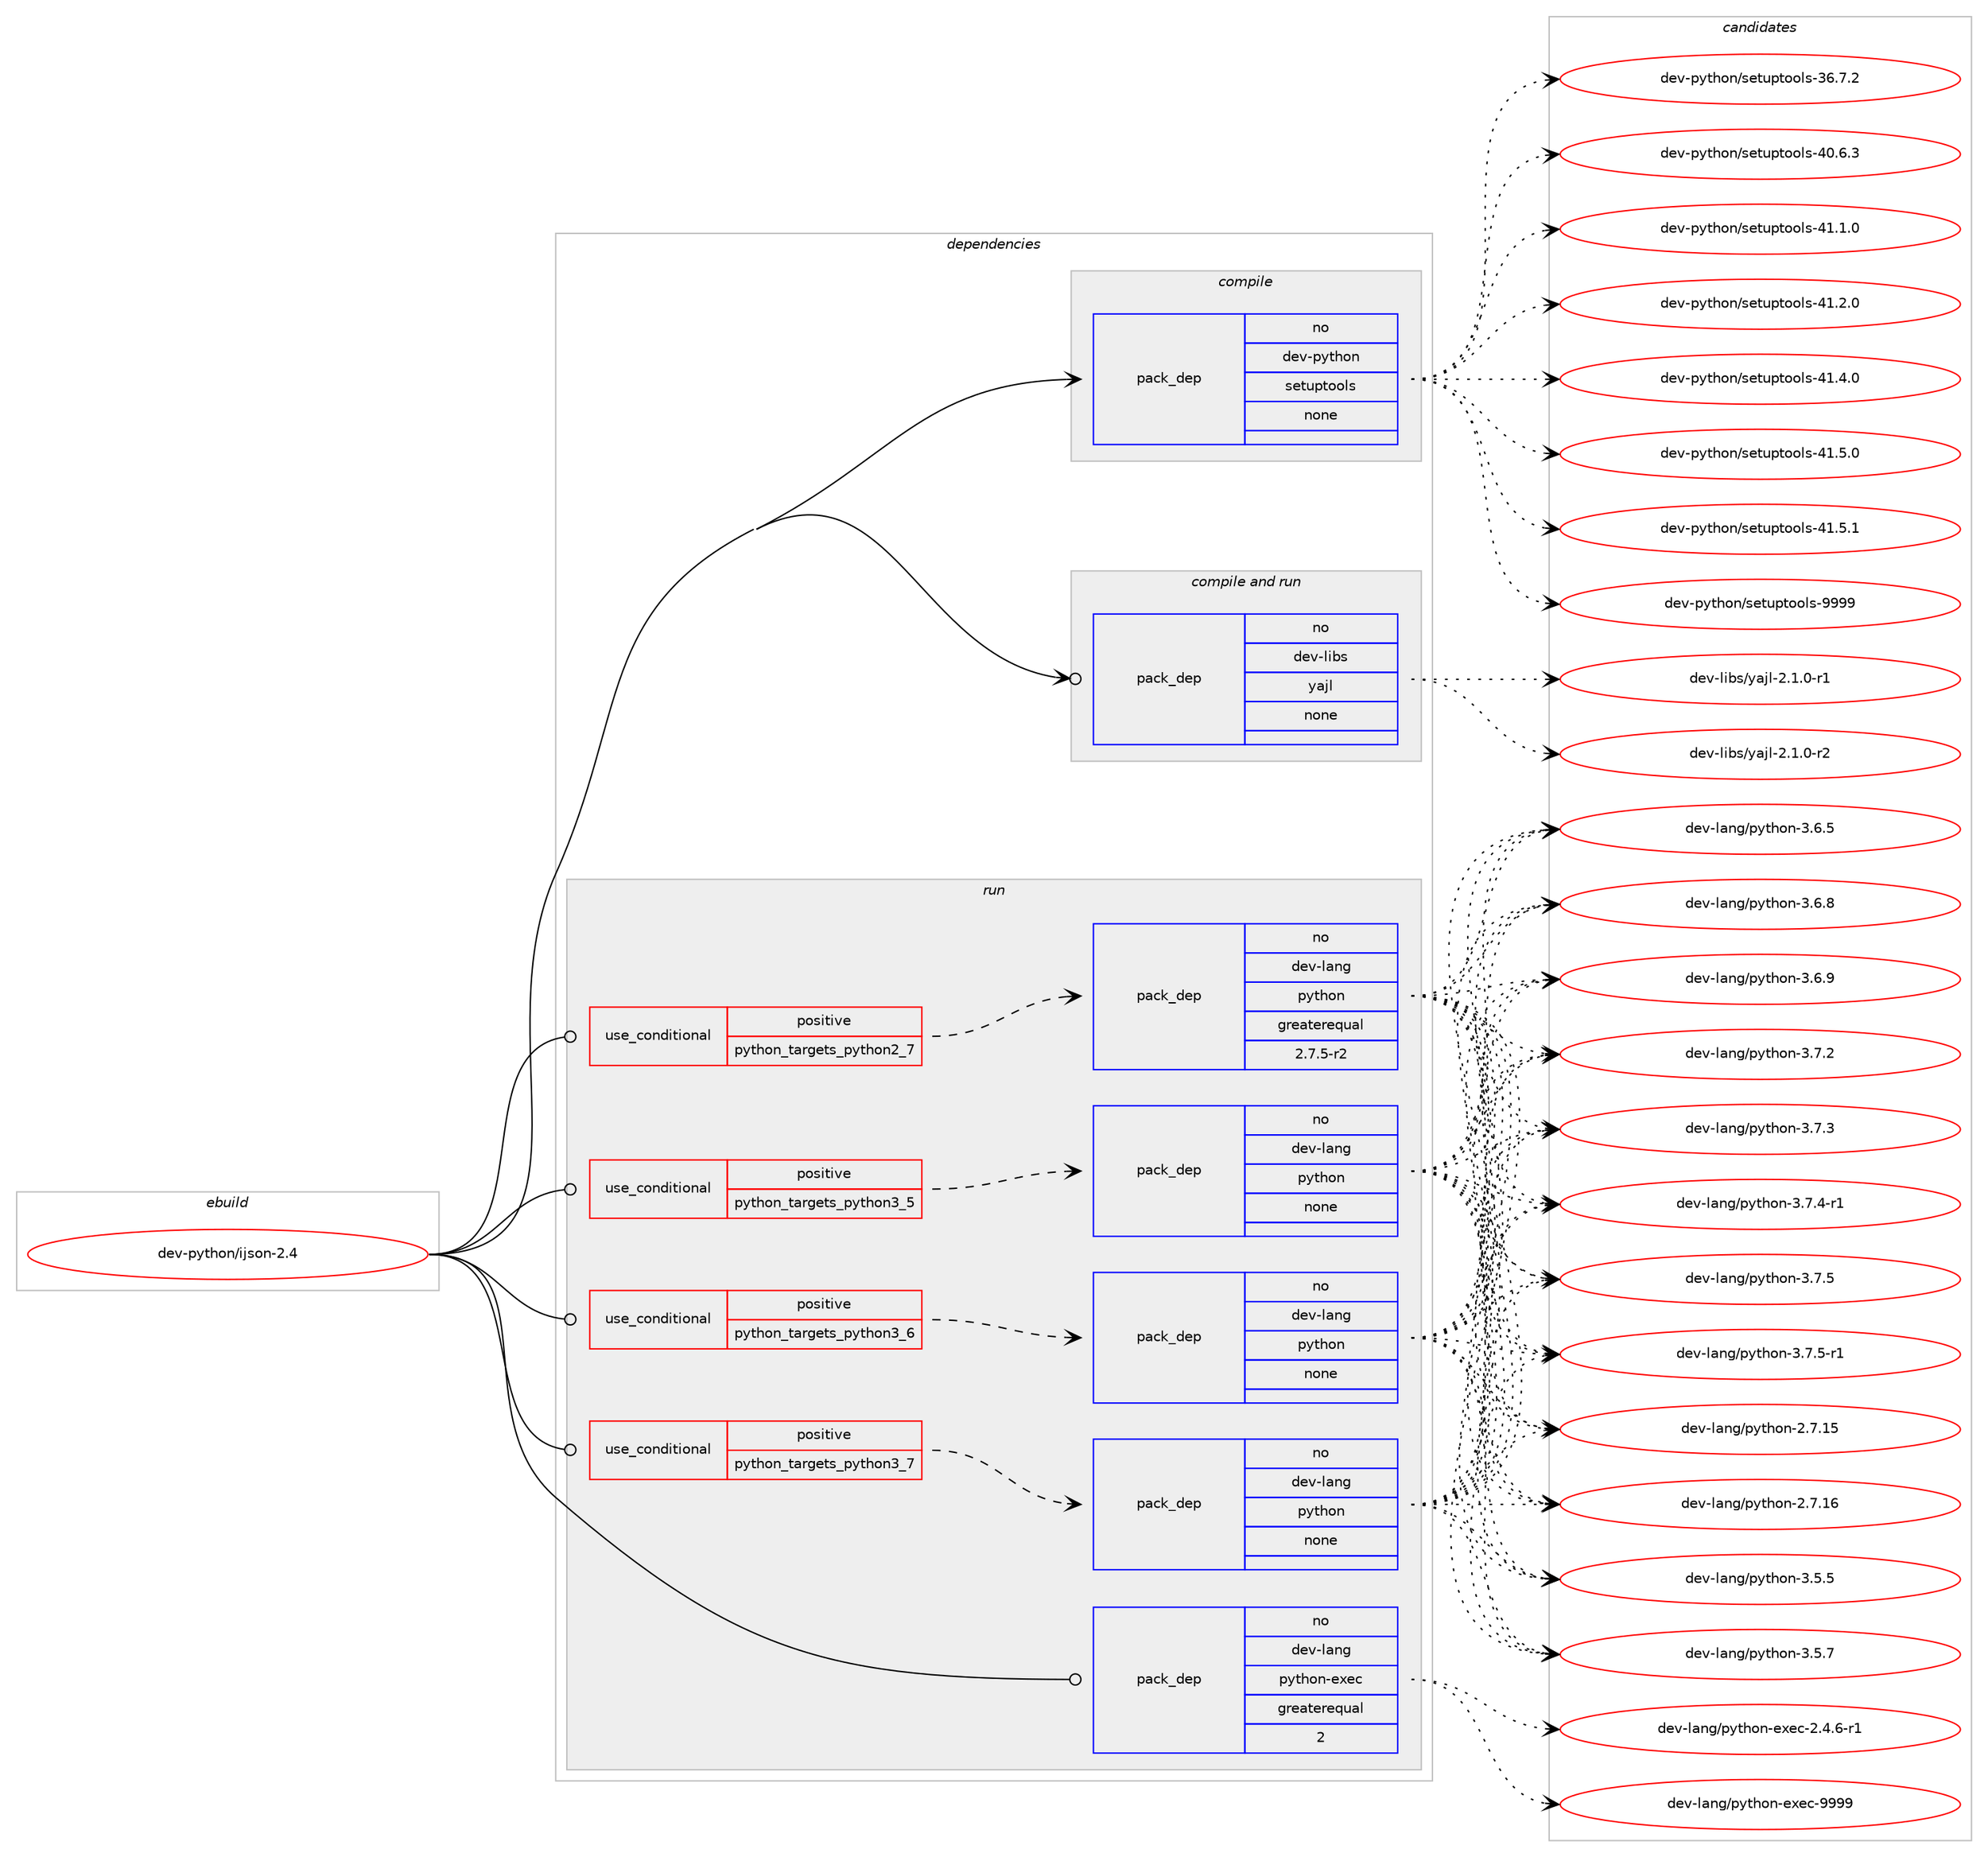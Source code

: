 digraph prolog {

# *************
# Graph options
# *************

newrank=true;
concentrate=true;
compound=true;
graph [rankdir=LR,fontname=Helvetica,fontsize=10,ranksep=1.5];#, ranksep=2.5, nodesep=0.2];
edge  [arrowhead=vee];
node  [fontname=Helvetica,fontsize=10];

# **********
# The ebuild
# **********

subgraph cluster_leftcol {
color=gray;
rank=same;
label=<<i>ebuild</i>>;
id [label="dev-python/ijson-2.4", color=red, width=4, href="../dev-python/ijson-2.4.svg"];
}

# ****************
# The dependencies
# ****************

subgraph cluster_midcol {
color=gray;
label=<<i>dependencies</i>>;
subgraph cluster_compile {
fillcolor="#eeeeee";
style=filled;
label=<<i>compile</i>>;
subgraph pack456638 {
dependency609209 [label=<<TABLE BORDER="0" CELLBORDER="1" CELLSPACING="0" CELLPADDING="4" WIDTH="220"><TR><TD ROWSPAN="6" CELLPADDING="30">pack_dep</TD></TR><TR><TD WIDTH="110">no</TD></TR><TR><TD>dev-python</TD></TR><TR><TD>setuptools</TD></TR><TR><TD>none</TD></TR><TR><TD></TD></TR></TABLE>>, shape=none, color=blue];
}
id:e -> dependency609209:w [weight=20,style="solid",arrowhead="vee"];
}
subgraph cluster_compileandrun {
fillcolor="#eeeeee";
style=filled;
label=<<i>compile and run</i>>;
subgraph pack456639 {
dependency609210 [label=<<TABLE BORDER="0" CELLBORDER="1" CELLSPACING="0" CELLPADDING="4" WIDTH="220"><TR><TD ROWSPAN="6" CELLPADDING="30">pack_dep</TD></TR><TR><TD WIDTH="110">no</TD></TR><TR><TD>dev-libs</TD></TR><TR><TD>yajl</TD></TR><TR><TD>none</TD></TR><TR><TD></TD></TR></TABLE>>, shape=none, color=blue];
}
id:e -> dependency609210:w [weight=20,style="solid",arrowhead="odotvee"];
}
subgraph cluster_run {
fillcolor="#eeeeee";
style=filled;
label=<<i>run</i>>;
subgraph cond140772 {
dependency609211 [label=<<TABLE BORDER="0" CELLBORDER="1" CELLSPACING="0" CELLPADDING="4"><TR><TD ROWSPAN="3" CELLPADDING="10">use_conditional</TD></TR><TR><TD>positive</TD></TR><TR><TD>python_targets_python2_7</TD></TR></TABLE>>, shape=none, color=red];
subgraph pack456640 {
dependency609212 [label=<<TABLE BORDER="0" CELLBORDER="1" CELLSPACING="0" CELLPADDING="4" WIDTH="220"><TR><TD ROWSPAN="6" CELLPADDING="30">pack_dep</TD></TR><TR><TD WIDTH="110">no</TD></TR><TR><TD>dev-lang</TD></TR><TR><TD>python</TD></TR><TR><TD>greaterequal</TD></TR><TR><TD>2.7.5-r2</TD></TR></TABLE>>, shape=none, color=blue];
}
dependency609211:e -> dependency609212:w [weight=20,style="dashed",arrowhead="vee"];
}
id:e -> dependency609211:w [weight=20,style="solid",arrowhead="odot"];
subgraph cond140773 {
dependency609213 [label=<<TABLE BORDER="0" CELLBORDER="1" CELLSPACING="0" CELLPADDING="4"><TR><TD ROWSPAN="3" CELLPADDING="10">use_conditional</TD></TR><TR><TD>positive</TD></TR><TR><TD>python_targets_python3_5</TD></TR></TABLE>>, shape=none, color=red];
subgraph pack456641 {
dependency609214 [label=<<TABLE BORDER="0" CELLBORDER="1" CELLSPACING="0" CELLPADDING="4" WIDTH="220"><TR><TD ROWSPAN="6" CELLPADDING="30">pack_dep</TD></TR><TR><TD WIDTH="110">no</TD></TR><TR><TD>dev-lang</TD></TR><TR><TD>python</TD></TR><TR><TD>none</TD></TR><TR><TD></TD></TR></TABLE>>, shape=none, color=blue];
}
dependency609213:e -> dependency609214:w [weight=20,style="dashed",arrowhead="vee"];
}
id:e -> dependency609213:w [weight=20,style="solid",arrowhead="odot"];
subgraph cond140774 {
dependency609215 [label=<<TABLE BORDER="0" CELLBORDER="1" CELLSPACING="0" CELLPADDING="4"><TR><TD ROWSPAN="3" CELLPADDING="10">use_conditional</TD></TR><TR><TD>positive</TD></TR><TR><TD>python_targets_python3_6</TD></TR></TABLE>>, shape=none, color=red];
subgraph pack456642 {
dependency609216 [label=<<TABLE BORDER="0" CELLBORDER="1" CELLSPACING="0" CELLPADDING="4" WIDTH="220"><TR><TD ROWSPAN="6" CELLPADDING="30">pack_dep</TD></TR><TR><TD WIDTH="110">no</TD></TR><TR><TD>dev-lang</TD></TR><TR><TD>python</TD></TR><TR><TD>none</TD></TR><TR><TD></TD></TR></TABLE>>, shape=none, color=blue];
}
dependency609215:e -> dependency609216:w [weight=20,style="dashed",arrowhead="vee"];
}
id:e -> dependency609215:w [weight=20,style="solid",arrowhead="odot"];
subgraph cond140775 {
dependency609217 [label=<<TABLE BORDER="0" CELLBORDER="1" CELLSPACING="0" CELLPADDING="4"><TR><TD ROWSPAN="3" CELLPADDING="10">use_conditional</TD></TR><TR><TD>positive</TD></TR><TR><TD>python_targets_python3_7</TD></TR></TABLE>>, shape=none, color=red];
subgraph pack456643 {
dependency609218 [label=<<TABLE BORDER="0" CELLBORDER="1" CELLSPACING="0" CELLPADDING="4" WIDTH="220"><TR><TD ROWSPAN="6" CELLPADDING="30">pack_dep</TD></TR><TR><TD WIDTH="110">no</TD></TR><TR><TD>dev-lang</TD></TR><TR><TD>python</TD></TR><TR><TD>none</TD></TR><TR><TD></TD></TR></TABLE>>, shape=none, color=blue];
}
dependency609217:e -> dependency609218:w [weight=20,style="dashed",arrowhead="vee"];
}
id:e -> dependency609217:w [weight=20,style="solid",arrowhead="odot"];
subgraph pack456644 {
dependency609219 [label=<<TABLE BORDER="0" CELLBORDER="1" CELLSPACING="0" CELLPADDING="4" WIDTH="220"><TR><TD ROWSPAN="6" CELLPADDING="30">pack_dep</TD></TR><TR><TD WIDTH="110">no</TD></TR><TR><TD>dev-lang</TD></TR><TR><TD>python-exec</TD></TR><TR><TD>greaterequal</TD></TR><TR><TD>2</TD></TR></TABLE>>, shape=none, color=blue];
}
id:e -> dependency609219:w [weight=20,style="solid",arrowhead="odot"];
}
}

# **************
# The candidates
# **************

subgraph cluster_choices {
rank=same;
color=gray;
label=<<i>candidates</i>>;

subgraph choice456638 {
color=black;
nodesep=1;
choice100101118451121211161041111104711510111611711211611111110811545515446554650 [label="dev-python/setuptools-36.7.2", color=red, width=4,href="../dev-python/setuptools-36.7.2.svg"];
choice100101118451121211161041111104711510111611711211611111110811545524846544651 [label="dev-python/setuptools-40.6.3", color=red, width=4,href="../dev-python/setuptools-40.6.3.svg"];
choice100101118451121211161041111104711510111611711211611111110811545524946494648 [label="dev-python/setuptools-41.1.0", color=red, width=4,href="../dev-python/setuptools-41.1.0.svg"];
choice100101118451121211161041111104711510111611711211611111110811545524946504648 [label="dev-python/setuptools-41.2.0", color=red, width=4,href="../dev-python/setuptools-41.2.0.svg"];
choice100101118451121211161041111104711510111611711211611111110811545524946524648 [label="dev-python/setuptools-41.4.0", color=red, width=4,href="../dev-python/setuptools-41.4.0.svg"];
choice100101118451121211161041111104711510111611711211611111110811545524946534648 [label="dev-python/setuptools-41.5.0", color=red, width=4,href="../dev-python/setuptools-41.5.0.svg"];
choice100101118451121211161041111104711510111611711211611111110811545524946534649 [label="dev-python/setuptools-41.5.1", color=red, width=4,href="../dev-python/setuptools-41.5.1.svg"];
choice10010111845112121116104111110471151011161171121161111111081154557575757 [label="dev-python/setuptools-9999", color=red, width=4,href="../dev-python/setuptools-9999.svg"];
dependency609209:e -> choice100101118451121211161041111104711510111611711211611111110811545515446554650:w [style=dotted,weight="100"];
dependency609209:e -> choice100101118451121211161041111104711510111611711211611111110811545524846544651:w [style=dotted,weight="100"];
dependency609209:e -> choice100101118451121211161041111104711510111611711211611111110811545524946494648:w [style=dotted,weight="100"];
dependency609209:e -> choice100101118451121211161041111104711510111611711211611111110811545524946504648:w [style=dotted,weight="100"];
dependency609209:e -> choice100101118451121211161041111104711510111611711211611111110811545524946524648:w [style=dotted,weight="100"];
dependency609209:e -> choice100101118451121211161041111104711510111611711211611111110811545524946534648:w [style=dotted,weight="100"];
dependency609209:e -> choice100101118451121211161041111104711510111611711211611111110811545524946534649:w [style=dotted,weight="100"];
dependency609209:e -> choice10010111845112121116104111110471151011161171121161111111081154557575757:w [style=dotted,weight="100"];
}
subgraph choice456639 {
color=black;
nodesep=1;
choice100101118451081059811547121971061084550464946484511449 [label="dev-libs/yajl-2.1.0-r1", color=red, width=4,href="../dev-libs/yajl-2.1.0-r1.svg"];
choice100101118451081059811547121971061084550464946484511450 [label="dev-libs/yajl-2.1.0-r2", color=red, width=4,href="../dev-libs/yajl-2.1.0-r2.svg"];
dependency609210:e -> choice100101118451081059811547121971061084550464946484511449:w [style=dotted,weight="100"];
dependency609210:e -> choice100101118451081059811547121971061084550464946484511450:w [style=dotted,weight="100"];
}
subgraph choice456640 {
color=black;
nodesep=1;
choice10010111845108971101034711212111610411111045504655464953 [label="dev-lang/python-2.7.15", color=red, width=4,href="../dev-lang/python-2.7.15.svg"];
choice10010111845108971101034711212111610411111045504655464954 [label="dev-lang/python-2.7.16", color=red, width=4,href="../dev-lang/python-2.7.16.svg"];
choice100101118451089711010347112121116104111110455146534653 [label="dev-lang/python-3.5.5", color=red, width=4,href="../dev-lang/python-3.5.5.svg"];
choice100101118451089711010347112121116104111110455146534655 [label="dev-lang/python-3.5.7", color=red, width=4,href="../dev-lang/python-3.5.7.svg"];
choice100101118451089711010347112121116104111110455146544653 [label="dev-lang/python-3.6.5", color=red, width=4,href="../dev-lang/python-3.6.5.svg"];
choice100101118451089711010347112121116104111110455146544656 [label="dev-lang/python-3.6.8", color=red, width=4,href="../dev-lang/python-3.6.8.svg"];
choice100101118451089711010347112121116104111110455146544657 [label="dev-lang/python-3.6.9", color=red, width=4,href="../dev-lang/python-3.6.9.svg"];
choice100101118451089711010347112121116104111110455146554650 [label="dev-lang/python-3.7.2", color=red, width=4,href="../dev-lang/python-3.7.2.svg"];
choice100101118451089711010347112121116104111110455146554651 [label="dev-lang/python-3.7.3", color=red, width=4,href="../dev-lang/python-3.7.3.svg"];
choice1001011184510897110103471121211161041111104551465546524511449 [label="dev-lang/python-3.7.4-r1", color=red, width=4,href="../dev-lang/python-3.7.4-r1.svg"];
choice100101118451089711010347112121116104111110455146554653 [label="dev-lang/python-3.7.5", color=red, width=4,href="../dev-lang/python-3.7.5.svg"];
choice1001011184510897110103471121211161041111104551465546534511449 [label="dev-lang/python-3.7.5-r1", color=red, width=4,href="../dev-lang/python-3.7.5-r1.svg"];
dependency609212:e -> choice10010111845108971101034711212111610411111045504655464953:w [style=dotted,weight="100"];
dependency609212:e -> choice10010111845108971101034711212111610411111045504655464954:w [style=dotted,weight="100"];
dependency609212:e -> choice100101118451089711010347112121116104111110455146534653:w [style=dotted,weight="100"];
dependency609212:e -> choice100101118451089711010347112121116104111110455146534655:w [style=dotted,weight="100"];
dependency609212:e -> choice100101118451089711010347112121116104111110455146544653:w [style=dotted,weight="100"];
dependency609212:e -> choice100101118451089711010347112121116104111110455146544656:w [style=dotted,weight="100"];
dependency609212:e -> choice100101118451089711010347112121116104111110455146544657:w [style=dotted,weight="100"];
dependency609212:e -> choice100101118451089711010347112121116104111110455146554650:w [style=dotted,weight="100"];
dependency609212:e -> choice100101118451089711010347112121116104111110455146554651:w [style=dotted,weight="100"];
dependency609212:e -> choice1001011184510897110103471121211161041111104551465546524511449:w [style=dotted,weight="100"];
dependency609212:e -> choice100101118451089711010347112121116104111110455146554653:w [style=dotted,weight="100"];
dependency609212:e -> choice1001011184510897110103471121211161041111104551465546534511449:w [style=dotted,weight="100"];
}
subgraph choice456641 {
color=black;
nodesep=1;
choice10010111845108971101034711212111610411111045504655464953 [label="dev-lang/python-2.7.15", color=red, width=4,href="../dev-lang/python-2.7.15.svg"];
choice10010111845108971101034711212111610411111045504655464954 [label="dev-lang/python-2.7.16", color=red, width=4,href="../dev-lang/python-2.7.16.svg"];
choice100101118451089711010347112121116104111110455146534653 [label="dev-lang/python-3.5.5", color=red, width=4,href="../dev-lang/python-3.5.5.svg"];
choice100101118451089711010347112121116104111110455146534655 [label="dev-lang/python-3.5.7", color=red, width=4,href="../dev-lang/python-3.5.7.svg"];
choice100101118451089711010347112121116104111110455146544653 [label="dev-lang/python-3.6.5", color=red, width=4,href="../dev-lang/python-3.6.5.svg"];
choice100101118451089711010347112121116104111110455146544656 [label="dev-lang/python-3.6.8", color=red, width=4,href="../dev-lang/python-3.6.8.svg"];
choice100101118451089711010347112121116104111110455146544657 [label="dev-lang/python-3.6.9", color=red, width=4,href="../dev-lang/python-3.6.9.svg"];
choice100101118451089711010347112121116104111110455146554650 [label="dev-lang/python-3.7.2", color=red, width=4,href="../dev-lang/python-3.7.2.svg"];
choice100101118451089711010347112121116104111110455146554651 [label="dev-lang/python-3.7.3", color=red, width=4,href="../dev-lang/python-3.7.3.svg"];
choice1001011184510897110103471121211161041111104551465546524511449 [label="dev-lang/python-3.7.4-r1", color=red, width=4,href="../dev-lang/python-3.7.4-r1.svg"];
choice100101118451089711010347112121116104111110455146554653 [label="dev-lang/python-3.7.5", color=red, width=4,href="../dev-lang/python-3.7.5.svg"];
choice1001011184510897110103471121211161041111104551465546534511449 [label="dev-lang/python-3.7.5-r1", color=red, width=4,href="../dev-lang/python-3.7.5-r1.svg"];
dependency609214:e -> choice10010111845108971101034711212111610411111045504655464953:w [style=dotted,weight="100"];
dependency609214:e -> choice10010111845108971101034711212111610411111045504655464954:w [style=dotted,weight="100"];
dependency609214:e -> choice100101118451089711010347112121116104111110455146534653:w [style=dotted,weight="100"];
dependency609214:e -> choice100101118451089711010347112121116104111110455146534655:w [style=dotted,weight="100"];
dependency609214:e -> choice100101118451089711010347112121116104111110455146544653:w [style=dotted,weight="100"];
dependency609214:e -> choice100101118451089711010347112121116104111110455146544656:w [style=dotted,weight="100"];
dependency609214:e -> choice100101118451089711010347112121116104111110455146544657:w [style=dotted,weight="100"];
dependency609214:e -> choice100101118451089711010347112121116104111110455146554650:w [style=dotted,weight="100"];
dependency609214:e -> choice100101118451089711010347112121116104111110455146554651:w [style=dotted,weight="100"];
dependency609214:e -> choice1001011184510897110103471121211161041111104551465546524511449:w [style=dotted,weight="100"];
dependency609214:e -> choice100101118451089711010347112121116104111110455146554653:w [style=dotted,weight="100"];
dependency609214:e -> choice1001011184510897110103471121211161041111104551465546534511449:w [style=dotted,weight="100"];
}
subgraph choice456642 {
color=black;
nodesep=1;
choice10010111845108971101034711212111610411111045504655464953 [label="dev-lang/python-2.7.15", color=red, width=4,href="../dev-lang/python-2.7.15.svg"];
choice10010111845108971101034711212111610411111045504655464954 [label="dev-lang/python-2.7.16", color=red, width=4,href="../dev-lang/python-2.7.16.svg"];
choice100101118451089711010347112121116104111110455146534653 [label="dev-lang/python-3.5.5", color=red, width=4,href="../dev-lang/python-3.5.5.svg"];
choice100101118451089711010347112121116104111110455146534655 [label="dev-lang/python-3.5.7", color=red, width=4,href="../dev-lang/python-3.5.7.svg"];
choice100101118451089711010347112121116104111110455146544653 [label="dev-lang/python-3.6.5", color=red, width=4,href="../dev-lang/python-3.6.5.svg"];
choice100101118451089711010347112121116104111110455146544656 [label="dev-lang/python-3.6.8", color=red, width=4,href="../dev-lang/python-3.6.8.svg"];
choice100101118451089711010347112121116104111110455146544657 [label="dev-lang/python-3.6.9", color=red, width=4,href="../dev-lang/python-3.6.9.svg"];
choice100101118451089711010347112121116104111110455146554650 [label="dev-lang/python-3.7.2", color=red, width=4,href="../dev-lang/python-3.7.2.svg"];
choice100101118451089711010347112121116104111110455146554651 [label="dev-lang/python-3.7.3", color=red, width=4,href="../dev-lang/python-3.7.3.svg"];
choice1001011184510897110103471121211161041111104551465546524511449 [label="dev-lang/python-3.7.4-r1", color=red, width=4,href="../dev-lang/python-3.7.4-r1.svg"];
choice100101118451089711010347112121116104111110455146554653 [label="dev-lang/python-3.7.5", color=red, width=4,href="../dev-lang/python-3.7.5.svg"];
choice1001011184510897110103471121211161041111104551465546534511449 [label="dev-lang/python-3.7.5-r1", color=red, width=4,href="../dev-lang/python-3.7.5-r1.svg"];
dependency609216:e -> choice10010111845108971101034711212111610411111045504655464953:w [style=dotted,weight="100"];
dependency609216:e -> choice10010111845108971101034711212111610411111045504655464954:w [style=dotted,weight="100"];
dependency609216:e -> choice100101118451089711010347112121116104111110455146534653:w [style=dotted,weight="100"];
dependency609216:e -> choice100101118451089711010347112121116104111110455146534655:w [style=dotted,weight="100"];
dependency609216:e -> choice100101118451089711010347112121116104111110455146544653:w [style=dotted,weight="100"];
dependency609216:e -> choice100101118451089711010347112121116104111110455146544656:w [style=dotted,weight="100"];
dependency609216:e -> choice100101118451089711010347112121116104111110455146544657:w [style=dotted,weight="100"];
dependency609216:e -> choice100101118451089711010347112121116104111110455146554650:w [style=dotted,weight="100"];
dependency609216:e -> choice100101118451089711010347112121116104111110455146554651:w [style=dotted,weight="100"];
dependency609216:e -> choice1001011184510897110103471121211161041111104551465546524511449:w [style=dotted,weight="100"];
dependency609216:e -> choice100101118451089711010347112121116104111110455146554653:w [style=dotted,weight="100"];
dependency609216:e -> choice1001011184510897110103471121211161041111104551465546534511449:w [style=dotted,weight="100"];
}
subgraph choice456643 {
color=black;
nodesep=1;
choice10010111845108971101034711212111610411111045504655464953 [label="dev-lang/python-2.7.15", color=red, width=4,href="../dev-lang/python-2.7.15.svg"];
choice10010111845108971101034711212111610411111045504655464954 [label="dev-lang/python-2.7.16", color=red, width=4,href="../dev-lang/python-2.7.16.svg"];
choice100101118451089711010347112121116104111110455146534653 [label="dev-lang/python-3.5.5", color=red, width=4,href="../dev-lang/python-3.5.5.svg"];
choice100101118451089711010347112121116104111110455146534655 [label="dev-lang/python-3.5.7", color=red, width=4,href="../dev-lang/python-3.5.7.svg"];
choice100101118451089711010347112121116104111110455146544653 [label="dev-lang/python-3.6.5", color=red, width=4,href="../dev-lang/python-3.6.5.svg"];
choice100101118451089711010347112121116104111110455146544656 [label="dev-lang/python-3.6.8", color=red, width=4,href="../dev-lang/python-3.6.8.svg"];
choice100101118451089711010347112121116104111110455146544657 [label="dev-lang/python-3.6.9", color=red, width=4,href="../dev-lang/python-3.6.9.svg"];
choice100101118451089711010347112121116104111110455146554650 [label="dev-lang/python-3.7.2", color=red, width=4,href="../dev-lang/python-3.7.2.svg"];
choice100101118451089711010347112121116104111110455146554651 [label="dev-lang/python-3.7.3", color=red, width=4,href="../dev-lang/python-3.7.3.svg"];
choice1001011184510897110103471121211161041111104551465546524511449 [label="dev-lang/python-3.7.4-r1", color=red, width=4,href="../dev-lang/python-3.7.4-r1.svg"];
choice100101118451089711010347112121116104111110455146554653 [label="dev-lang/python-3.7.5", color=red, width=4,href="../dev-lang/python-3.7.5.svg"];
choice1001011184510897110103471121211161041111104551465546534511449 [label="dev-lang/python-3.7.5-r1", color=red, width=4,href="../dev-lang/python-3.7.5-r1.svg"];
dependency609218:e -> choice10010111845108971101034711212111610411111045504655464953:w [style=dotted,weight="100"];
dependency609218:e -> choice10010111845108971101034711212111610411111045504655464954:w [style=dotted,weight="100"];
dependency609218:e -> choice100101118451089711010347112121116104111110455146534653:w [style=dotted,weight="100"];
dependency609218:e -> choice100101118451089711010347112121116104111110455146534655:w [style=dotted,weight="100"];
dependency609218:e -> choice100101118451089711010347112121116104111110455146544653:w [style=dotted,weight="100"];
dependency609218:e -> choice100101118451089711010347112121116104111110455146544656:w [style=dotted,weight="100"];
dependency609218:e -> choice100101118451089711010347112121116104111110455146544657:w [style=dotted,weight="100"];
dependency609218:e -> choice100101118451089711010347112121116104111110455146554650:w [style=dotted,weight="100"];
dependency609218:e -> choice100101118451089711010347112121116104111110455146554651:w [style=dotted,weight="100"];
dependency609218:e -> choice1001011184510897110103471121211161041111104551465546524511449:w [style=dotted,weight="100"];
dependency609218:e -> choice100101118451089711010347112121116104111110455146554653:w [style=dotted,weight="100"];
dependency609218:e -> choice1001011184510897110103471121211161041111104551465546534511449:w [style=dotted,weight="100"];
}
subgraph choice456644 {
color=black;
nodesep=1;
choice10010111845108971101034711212111610411111045101120101994550465246544511449 [label="dev-lang/python-exec-2.4.6-r1", color=red, width=4,href="../dev-lang/python-exec-2.4.6-r1.svg"];
choice10010111845108971101034711212111610411111045101120101994557575757 [label="dev-lang/python-exec-9999", color=red, width=4,href="../dev-lang/python-exec-9999.svg"];
dependency609219:e -> choice10010111845108971101034711212111610411111045101120101994550465246544511449:w [style=dotted,weight="100"];
dependency609219:e -> choice10010111845108971101034711212111610411111045101120101994557575757:w [style=dotted,weight="100"];
}
}

}
